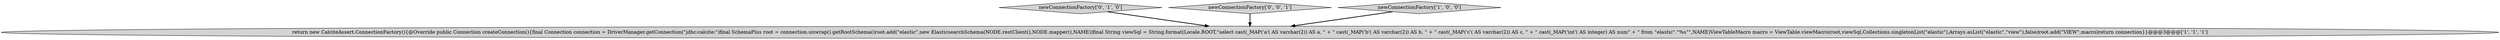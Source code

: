 digraph {
2 [style = filled, label = "newConnectionFactory['0', '1', '0']", fillcolor = lightgray, shape = diamond image = "AAA0AAABBB2BBB"];
3 [style = filled, label = "newConnectionFactory['0', '0', '1']", fillcolor = lightgray, shape = diamond image = "AAA0AAABBB3BBB"];
1 [style = filled, label = "return new CalciteAssert.ConnectionFactory(){@Override public Connection createConnection(){final Connection connection = DriverManager.getConnection(\"jdbc:calcite:\")final SchemaPlus root = connection.unwrap().getRootSchema()root.add(\"elastic\",new ElasticsearchSchema(NODE.restClient(),NODE.mapper(),NAME))final String viewSql = String.format(Locale.ROOT,\"select cast(_MAP('a'( AS varchar(2)) AS a, \" + \" cast(_MAP('b'( AS varchar(2)) AS b, \" + \" cast(_MAP('c'( AS varchar(2)) AS c, \" + \" cast(_MAP('int'( AS integer) AS num\" + \" from \"elastic\".\"%s\"\",NAME)ViewTableMacro macro = ViewTable.viewMacro(root,viewSql,Collections.singletonList(\"elastic\"),Arrays.asList(\"elastic\",\"view\"),false)root.add(\"VIEW\",macro)return connection}}@@@3@@@['1', '1', '1']", fillcolor = lightgray, shape = ellipse image = "AAA0AAABBB1BBB"];
0 [style = filled, label = "newConnectionFactory['1', '0', '0']", fillcolor = lightgray, shape = diamond image = "AAA0AAABBB1BBB"];
3->1 [style = bold, label=""];
2->1 [style = bold, label=""];
0->1 [style = bold, label=""];
}
